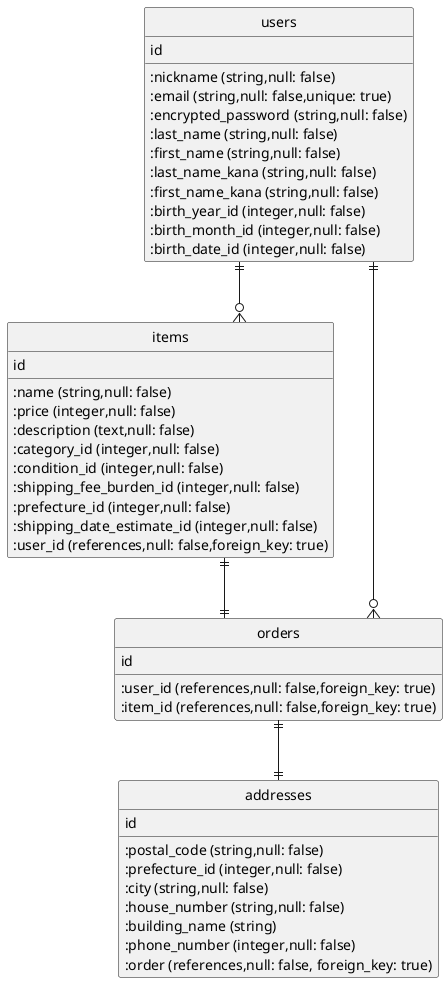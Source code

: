 @startuml
hide circle
skinparam linetype ortho

' ユーザー管理機能
' 商品出品機能
' 商品購入機能

entity "users" as users {
  id
  :nickname (string,null: false)
  :email (string,null: false,unique: true)
  :encrypted_password (string,null: false)
  :last_name (string,null: false)
  :first_name (string,null: false)
  :last_name_kana (string,null: false)
  :first_name_kana (string,null: false)
  :birth_year_id (integer,null: false)
  :birth_month_id (integer,null: false)
  :birth_date_id (integer,null: false)
}

entity "items" as items {
  id
  :name (string,null: false)
  :price (integer,null: false)
  :description (text,null: false)
  :category_id (integer,null: false)
  :condition_id (integer,null: false)
  :shipping_fee_burden_id (integer,null: false)
  :prefecture_id (integer,null: false)
  :shipping_date_estimate_id (integer,null: false)
  :user_id (references,null: false,foreign_key: true)
}

entity "orders" as orders {
  id
  :user_id (references,null: false,foreign_key: true)
  :item_id (references,null: false,foreign_key: true)
}

entity "addresses" as addresses {
  id
  :postal_code (string,null: false)
  :prefecture_id (integer,null: false)
  :city (string,null: false)
  :house_number (string,null: false)
  :building_name (string)
  :phone_number (integer,null: false)
  :order (references,null: false, foreign_key: true)
}

users ||--o{ items
users ||--o{ orders
' users ||--o{ addresses
items ||--|| orders
orders ||--|| addresses

@enduml
